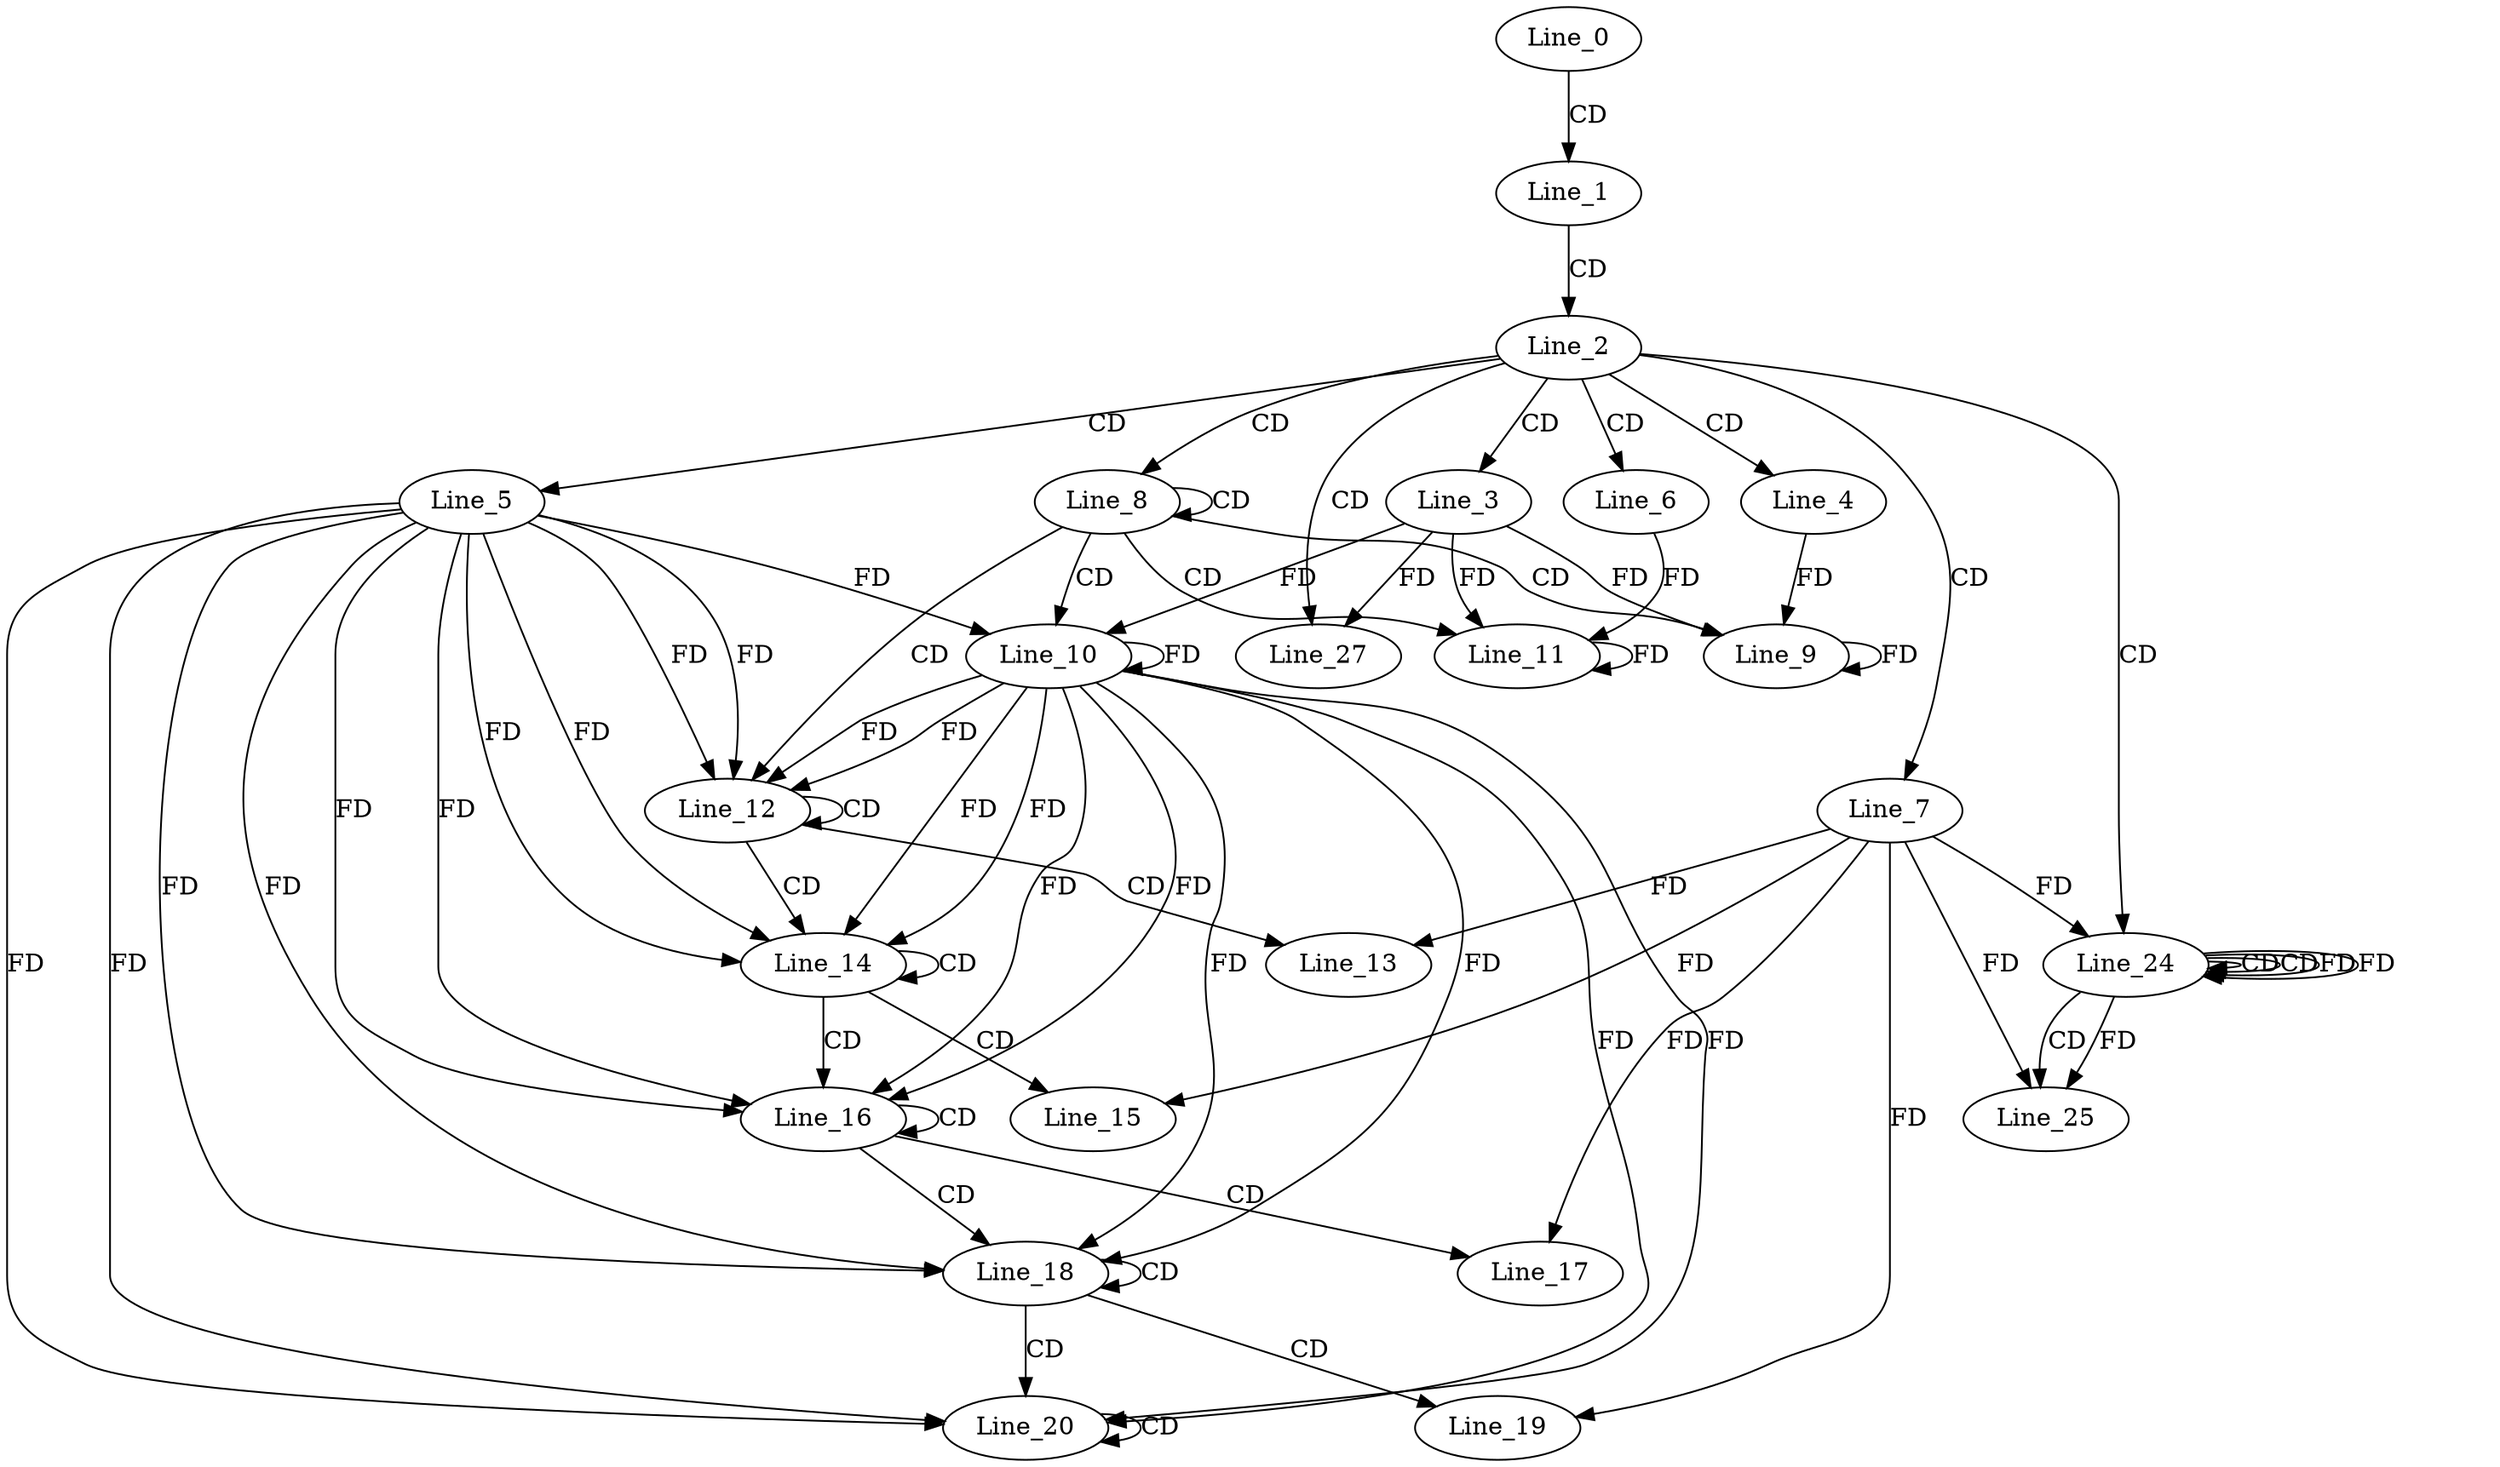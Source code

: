 digraph G {
  Line_0;
  Line_1;
  Line_2;
  Line_3;
  Line_4;
  Line_5;
  Line_6;
  Line_7;
  Line_8;
  Line_9;
  Line_9;
  Line_10;
  Line_10;
  Line_11;
  Line_11;
  Line_12;
  Line_12;
  Line_13;
  Line_14;
  Line_14;
  Line_15;
  Line_16;
  Line_16;
  Line_17;
  Line_18;
  Line_18;
  Line_19;
  Line_20;
  Line_20;
  Line_24;
  Line_24;
  Line_24;
  Line_24;
  Line_25;
  Line_25;
  Line_27;
  Line_0 -> Line_1 [ label="CD" ];
  Line_1 -> Line_2 [ label="CD" ];
  Line_2 -> Line_3 [ label="CD" ];
  Line_2 -> Line_4 [ label="CD" ];
  Line_2 -> Line_5 [ label="CD" ];
  Line_2 -> Line_6 [ label="CD" ];
  Line_2 -> Line_7 [ label="CD" ];
  Line_2 -> Line_8 [ label="CD" ];
  Line_8 -> Line_8 [ label="CD" ];
  Line_8 -> Line_9 [ label="CD" ];
  Line_9 -> Line_9 [ label="FD" ];
  Line_4 -> Line_9 [ label="FD" ];
  Line_3 -> Line_9 [ label="FD" ];
  Line_8 -> Line_10 [ label="CD" ];
  Line_10 -> Line_10 [ label="FD" ];
  Line_5 -> Line_10 [ label="FD" ];
  Line_3 -> Line_10 [ label="FD" ];
  Line_8 -> Line_11 [ label="CD" ];
  Line_11 -> Line_11 [ label="FD" ];
  Line_6 -> Line_11 [ label="FD" ];
  Line_3 -> Line_11 [ label="FD" ];
  Line_8 -> Line_12 [ label="CD" ];
  Line_10 -> Line_12 [ label="FD" ];
  Line_5 -> Line_12 [ label="FD" ];
  Line_12 -> Line_12 [ label="CD" ];
  Line_10 -> Line_12 [ label="FD" ];
  Line_5 -> Line_12 [ label="FD" ];
  Line_12 -> Line_13 [ label="CD" ];
  Line_7 -> Line_13 [ label="FD" ];
  Line_12 -> Line_14 [ label="CD" ];
  Line_10 -> Line_14 [ label="FD" ];
  Line_5 -> Line_14 [ label="FD" ];
  Line_14 -> Line_14 [ label="CD" ];
  Line_10 -> Line_14 [ label="FD" ];
  Line_5 -> Line_14 [ label="FD" ];
  Line_14 -> Line_15 [ label="CD" ];
  Line_7 -> Line_15 [ label="FD" ];
  Line_14 -> Line_16 [ label="CD" ];
  Line_10 -> Line_16 [ label="FD" ];
  Line_5 -> Line_16 [ label="FD" ];
  Line_16 -> Line_16 [ label="CD" ];
  Line_10 -> Line_16 [ label="FD" ];
  Line_5 -> Line_16 [ label="FD" ];
  Line_16 -> Line_17 [ label="CD" ];
  Line_7 -> Line_17 [ label="FD" ];
  Line_16 -> Line_18 [ label="CD" ];
  Line_10 -> Line_18 [ label="FD" ];
  Line_5 -> Line_18 [ label="FD" ];
  Line_18 -> Line_18 [ label="CD" ];
  Line_10 -> Line_18 [ label="FD" ];
  Line_5 -> Line_18 [ label="FD" ];
  Line_18 -> Line_19 [ label="CD" ];
  Line_7 -> Line_19 [ label="FD" ];
  Line_18 -> Line_20 [ label="CD" ];
  Line_10 -> Line_20 [ label="FD" ];
  Line_5 -> Line_20 [ label="FD" ];
  Line_20 -> Line_20 [ label="CD" ];
  Line_10 -> Line_20 [ label="FD" ];
  Line_5 -> Line_20 [ label="FD" ];
  Line_2 -> Line_24 [ label="CD" ];
  Line_24 -> Line_24 [ label="CD" ];
  Line_24 -> Line_24 [ label="CD" ];
  Line_7 -> Line_24 [ label="FD" ];
  Line_24 -> Line_24 [ label="FD" ];
  Line_24 -> Line_25 [ label="CD" ];
  Line_7 -> Line_25 [ label="FD" ];
  Line_24 -> Line_25 [ label="FD" ];
  Line_2 -> Line_27 [ label="CD" ];
  Line_3 -> Line_27 [ label="FD" ];
  Line_24 -> Line_24 [ label="FD" ];
}
